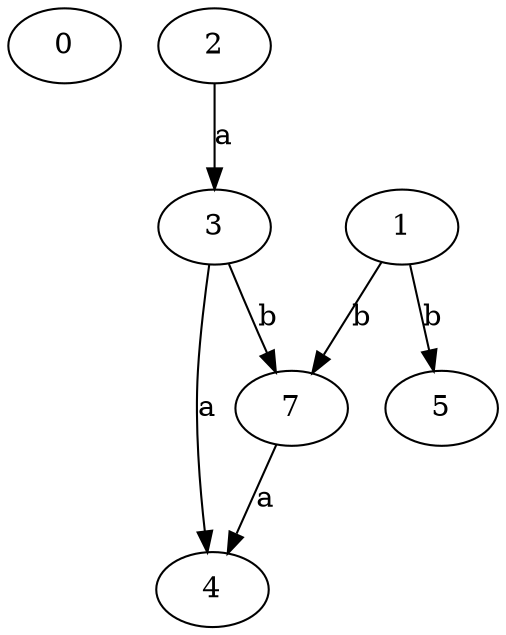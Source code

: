 strict digraph  {
0;
2;
3;
4;
5;
1;
7;
2 -> 3  [label=a];
3 -> 4  [label=a];
3 -> 7  [label=b];
1 -> 5  [label=b];
1 -> 7  [label=b];
7 -> 4  [label=a];
}
